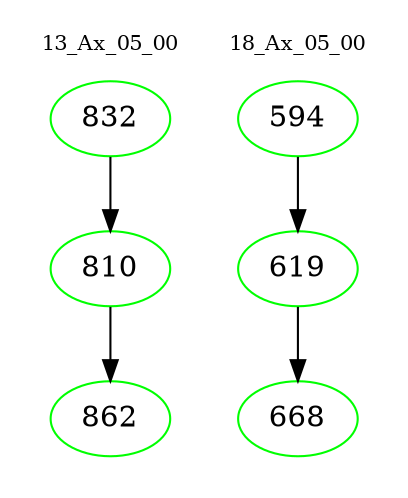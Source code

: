 digraph{
subgraph cluster_0 {
color = white
label = "13_Ax_05_00";
fontsize=10;
T0_832 [label="832", color="green"]
T0_832 -> T0_810 [color="black"]
T0_810 [label="810", color="green"]
T0_810 -> T0_862 [color="black"]
T0_862 [label="862", color="green"]
}
subgraph cluster_1 {
color = white
label = "18_Ax_05_00";
fontsize=10;
T1_594 [label="594", color="green"]
T1_594 -> T1_619 [color="black"]
T1_619 [label="619", color="green"]
T1_619 -> T1_668 [color="black"]
T1_668 [label="668", color="green"]
}
}

